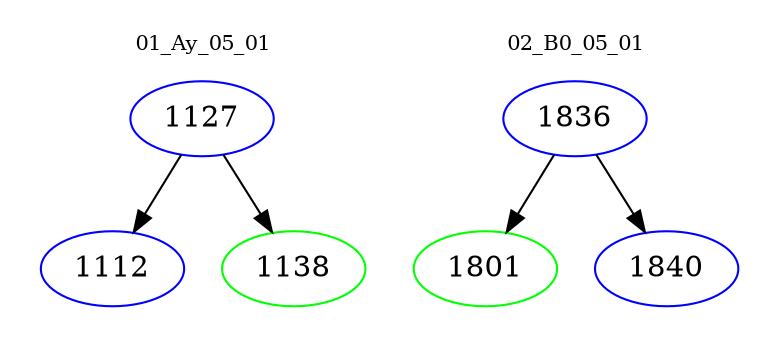 digraph{
subgraph cluster_0 {
color = white
label = "01_Ay_05_01";
fontsize=10;
T0_1127 [label="1127", color="blue"]
T0_1127 -> T0_1112 [color="black"]
T0_1112 [label="1112", color="blue"]
T0_1127 -> T0_1138 [color="black"]
T0_1138 [label="1138", color="green"]
}
subgraph cluster_1 {
color = white
label = "02_B0_05_01";
fontsize=10;
T1_1836 [label="1836", color="blue"]
T1_1836 -> T1_1801 [color="black"]
T1_1801 [label="1801", color="green"]
T1_1836 -> T1_1840 [color="black"]
T1_1840 [label="1840", color="blue"]
}
}
